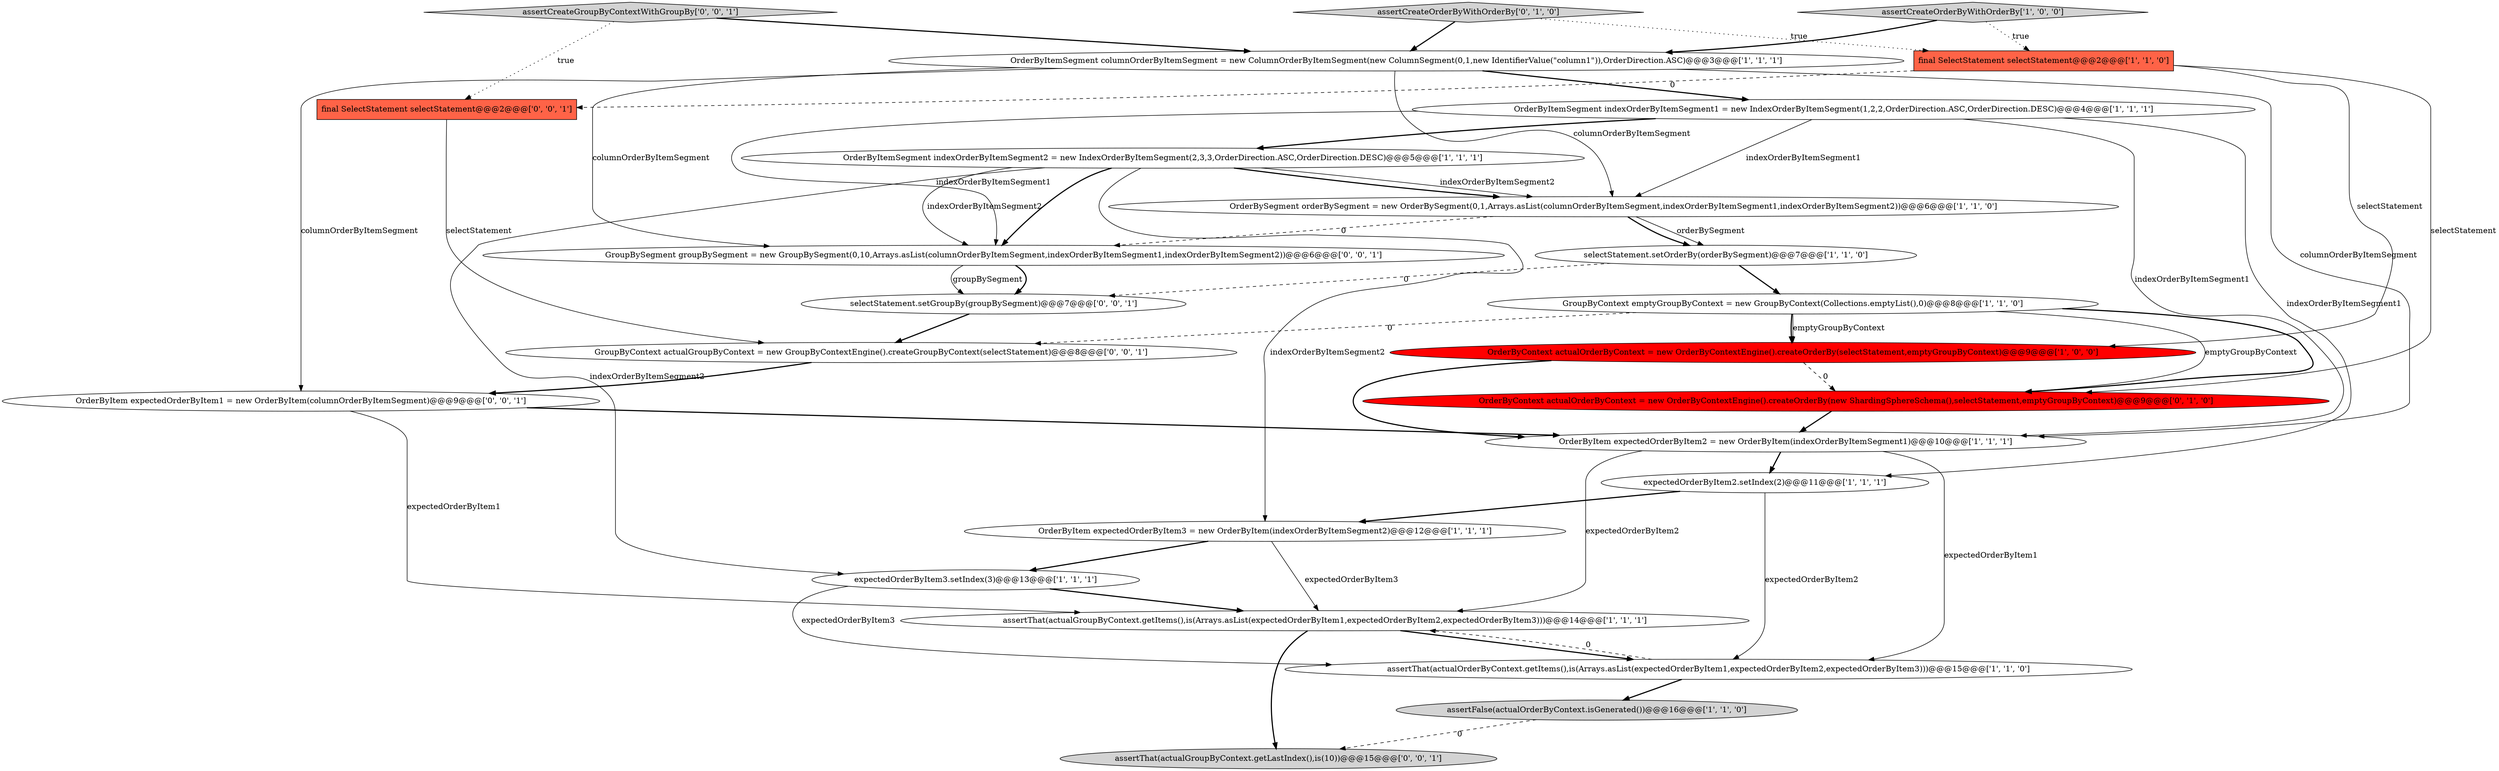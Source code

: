 digraph {
4 [style = filled, label = "selectStatement.setOrderBy(orderBySegment)@@@7@@@['1', '1', '0']", fillcolor = white, shape = ellipse image = "AAA0AAABBB1BBB"];
2 [style = filled, label = "assertThat(actualGroupByContext.getItems(),is(Arrays.asList(expectedOrderByItem1,expectedOrderByItem2,expectedOrderByItem3)))@@@14@@@['1', '1', '1']", fillcolor = white, shape = ellipse image = "AAA0AAABBB1BBB"];
9 [style = filled, label = "OrderBySegment orderBySegment = new OrderBySegment(0,1,Arrays.asList(columnOrderByItemSegment,indexOrderByItemSegment1,indexOrderByItemSegment2))@@@6@@@['1', '1', '0']", fillcolor = white, shape = ellipse image = "AAA0AAABBB1BBB"];
13 [style = filled, label = "assertCreateOrderByWithOrderBy['1', '0', '0']", fillcolor = lightgray, shape = diamond image = "AAA0AAABBB1BBB"];
16 [style = filled, label = "assertCreateOrderByWithOrderBy['0', '1', '0']", fillcolor = lightgray, shape = diamond image = "AAA0AAABBB2BBB"];
10 [style = filled, label = "OrderByContext actualOrderByContext = new OrderByContextEngine().createOrderBy(selectStatement,emptyGroupByContext)@@@9@@@['1', '0', '0']", fillcolor = red, shape = ellipse image = "AAA1AAABBB1BBB"];
17 [style = filled, label = "OrderByContext actualOrderByContext = new OrderByContextEngine().createOrderBy(new ShardingSphereSchema(),selectStatement,emptyGroupByContext)@@@9@@@['0', '1', '0']", fillcolor = red, shape = ellipse image = "AAA1AAABBB2BBB"];
19 [style = filled, label = "assertThat(actualGroupByContext.getLastIndex(),is(10))@@@15@@@['0', '0', '1']", fillcolor = lightgray, shape = ellipse image = "AAA0AAABBB3BBB"];
23 [style = filled, label = "final SelectStatement selectStatement@@@2@@@['0', '0', '1']", fillcolor = tomato, shape = box image = "AAA0AAABBB3BBB"];
22 [style = filled, label = "assertCreateGroupByContextWithGroupBy['0', '0', '1']", fillcolor = lightgray, shape = diamond image = "AAA0AAABBB3BBB"];
3 [style = filled, label = "assertFalse(actualOrderByContext.isGenerated())@@@16@@@['1', '1', '0']", fillcolor = lightgray, shape = ellipse image = "AAA0AAABBB1BBB"];
18 [style = filled, label = "OrderByItem expectedOrderByItem1 = new OrderByItem(columnOrderByItemSegment)@@@9@@@['0', '0', '1']", fillcolor = white, shape = ellipse image = "AAA0AAABBB3BBB"];
6 [style = filled, label = "assertThat(actualOrderByContext.getItems(),is(Arrays.asList(expectedOrderByItem1,expectedOrderByItem2,expectedOrderByItem3)))@@@15@@@['1', '1', '0']", fillcolor = white, shape = ellipse image = "AAA0AAABBB1BBB"];
14 [style = filled, label = "OrderByItemSegment indexOrderByItemSegment1 = new IndexOrderByItemSegment(1,2,2,OrderDirection.ASC,OrderDirection.DESC)@@@4@@@['1', '1', '1']", fillcolor = white, shape = ellipse image = "AAA0AAABBB1BBB"];
12 [style = filled, label = "expectedOrderByItem2.setIndex(2)@@@11@@@['1', '1', '1']", fillcolor = white, shape = ellipse image = "AAA0AAABBB1BBB"];
24 [style = filled, label = "GroupByContext actualGroupByContext = new GroupByContextEngine().createGroupByContext(selectStatement)@@@8@@@['0', '0', '1']", fillcolor = white, shape = ellipse image = "AAA0AAABBB3BBB"];
8 [style = filled, label = "OrderByItem expectedOrderByItem3 = new OrderByItem(indexOrderByItemSegment2)@@@12@@@['1', '1', '1']", fillcolor = white, shape = ellipse image = "AAA0AAABBB1BBB"];
1 [style = filled, label = "OrderByItemSegment columnOrderByItemSegment = new ColumnOrderByItemSegment(new ColumnSegment(0,1,new IdentifierValue(\"column1\")),OrderDirection.ASC)@@@3@@@['1', '1', '1']", fillcolor = white, shape = ellipse image = "AAA0AAABBB1BBB"];
5 [style = filled, label = "final SelectStatement selectStatement@@@2@@@['1', '1', '0']", fillcolor = tomato, shape = box image = "AAA0AAABBB1BBB"];
0 [style = filled, label = "OrderByItemSegment indexOrderByItemSegment2 = new IndexOrderByItemSegment(2,3,3,OrderDirection.ASC,OrderDirection.DESC)@@@5@@@['1', '1', '1']", fillcolor = white, shape = ellipse image = "AAA0AAABBB1BBB"];
15 [style = filled, label = "GroupByContext emptyGroupByContext = new GroupByContext(Collections.emptyList(),0)@@@8@@@['1', '1', '0']", fillcolor = white, shape = ellipse image = "AAA0AAABBB1BBB"];
11 [style = filled, label = "expectedOrderByItem3.setIndex(3)@@@13@@@['1', '1', '1']", fillcolor = white, shape = ellipse image = "AAA0AAABBB1BBB"];
21 [style = filled, label = "selectStatement.setGroupBy(groupBySegment)@@@7@@@['0', '0', '1']", fillcolor = white, shape = ellipse image = "AAA0AAABBB3BBB"];
7 [style = filled, label = "OrderByItem expectedOrderByItem2 = new OrderByItem(indexOrderByItemSegment1)@@@10@@@['1', '1', '1']", fillcolor = white, shape = ellipse image = "AAA0AAABBB1BBB"];
20 [style = filled, label = "GroupBySegment groupBySegment = new GroupBySegment(0,10,Arrays.asList(columnOrderByItemSegment,indexOrderByItemSegment1,indexOrderByItemSegment2))@@@6@@@['0', '0', '1']", fillcolor = white, shape = ellipse image = "AAA0AAABBB3BBB"];
9->20 [style = dashed, label="0"];
9->4 [style = solid, label="orderBySegment"];
6->3 [style = bold, label=""];
14->12 [style = solid, label="indexOrderByItemSegment1"];
0->9 [style = bold, label=""];
15->10 [style = bold, label=""];
2->19 [style = bold, label=""];
22->23 [style = dotted, label="true"];
0->9 [style = solid, label="indexOrderByItemSegment2"];
11->6 [style = solid, label="expectedOrderByItem3"];
8->2 [style = solid, label="expectedOrderByItem3"];
0->20 [style = solid, label="indexOrderByItemSegment2"];
7->12 [style = bold, label=""];
2->6 [style = bold, label=""];
1->9 [style = solid, label="columnOrderByItemSegment"];
5->23 [style = dashed, label="0"];
9->4 [style = bold, label=""];
15->24 [style = dashed, label="0"];
4->15 [style = bold, label=""];
14->20 [style = solid, label="indexOrderByItemSegment1"];
5->17 [style = solid, label="selectStatement"];
15->17 [style = solid, label="emptyGroupByContext"];
13->5 [style = dotted, label="true"];
21->24 [style = bold, label=""];
1->7 [style = solid, label="columnOrderByItemSegment"];
14->9 [style = solid, label="indexOrderByItemSegment1"];
4->21 [style = dashed, label="0"];
24->18 [style = bold, label=""];
10->7 [style = bold, label=""];
0->11 [style = solid, label="indexOrderByItemSegment2"];
11->2 [style = bold, label=""];
13->1 [style = bold, label=""];
3->19 [style = dashed, label="0"];
12->6 [style = solid, label="expectedOrderByItem2"];
17->7 [style = bold, label=""];
20->21 [style = bold, label=""];
15->17 [style = bold, label=""];
5->10 [style = solid, label="selectStatement"];
0->8 [style = solid, label="indexOrderByItemSegment2"];
14->0 [style = bold, label=""];
16->1 [style = bold, label=""];
12->8 [style = bold, label=""];
16->5 [style = dotted, label="true"];
10->17 [style = dashed, label="0"];
20->21 [style = solid, label="groupBySegment"];
1->20 [style = solid, label="columnOrderByItemSegment"];
1->14 [style = bold, label=""];
0->20 [style = bold, label=""];
22->1 [style = bold, label=""];
1->18 [style = solid, label="columnOrderByItemSegment"];
15->10 [style = solid, label="emptyGroupByContext"];
18->7 [style = bold, label=""];
23->24 [style = solid, label="selectStatement"];
8->11 [style = bold, label=""];
7->6 [style = solid, label="expectedOrderByItem1"];
7->2 [style = solid, label="expectedOrderByItem2"];
18->2 [style = solid, label="expectedOrderByItem1"];
14->7 [style = solid, label="indexOrderByItemSegment1"];
6->2 [style = dashed, label="0"];
}
